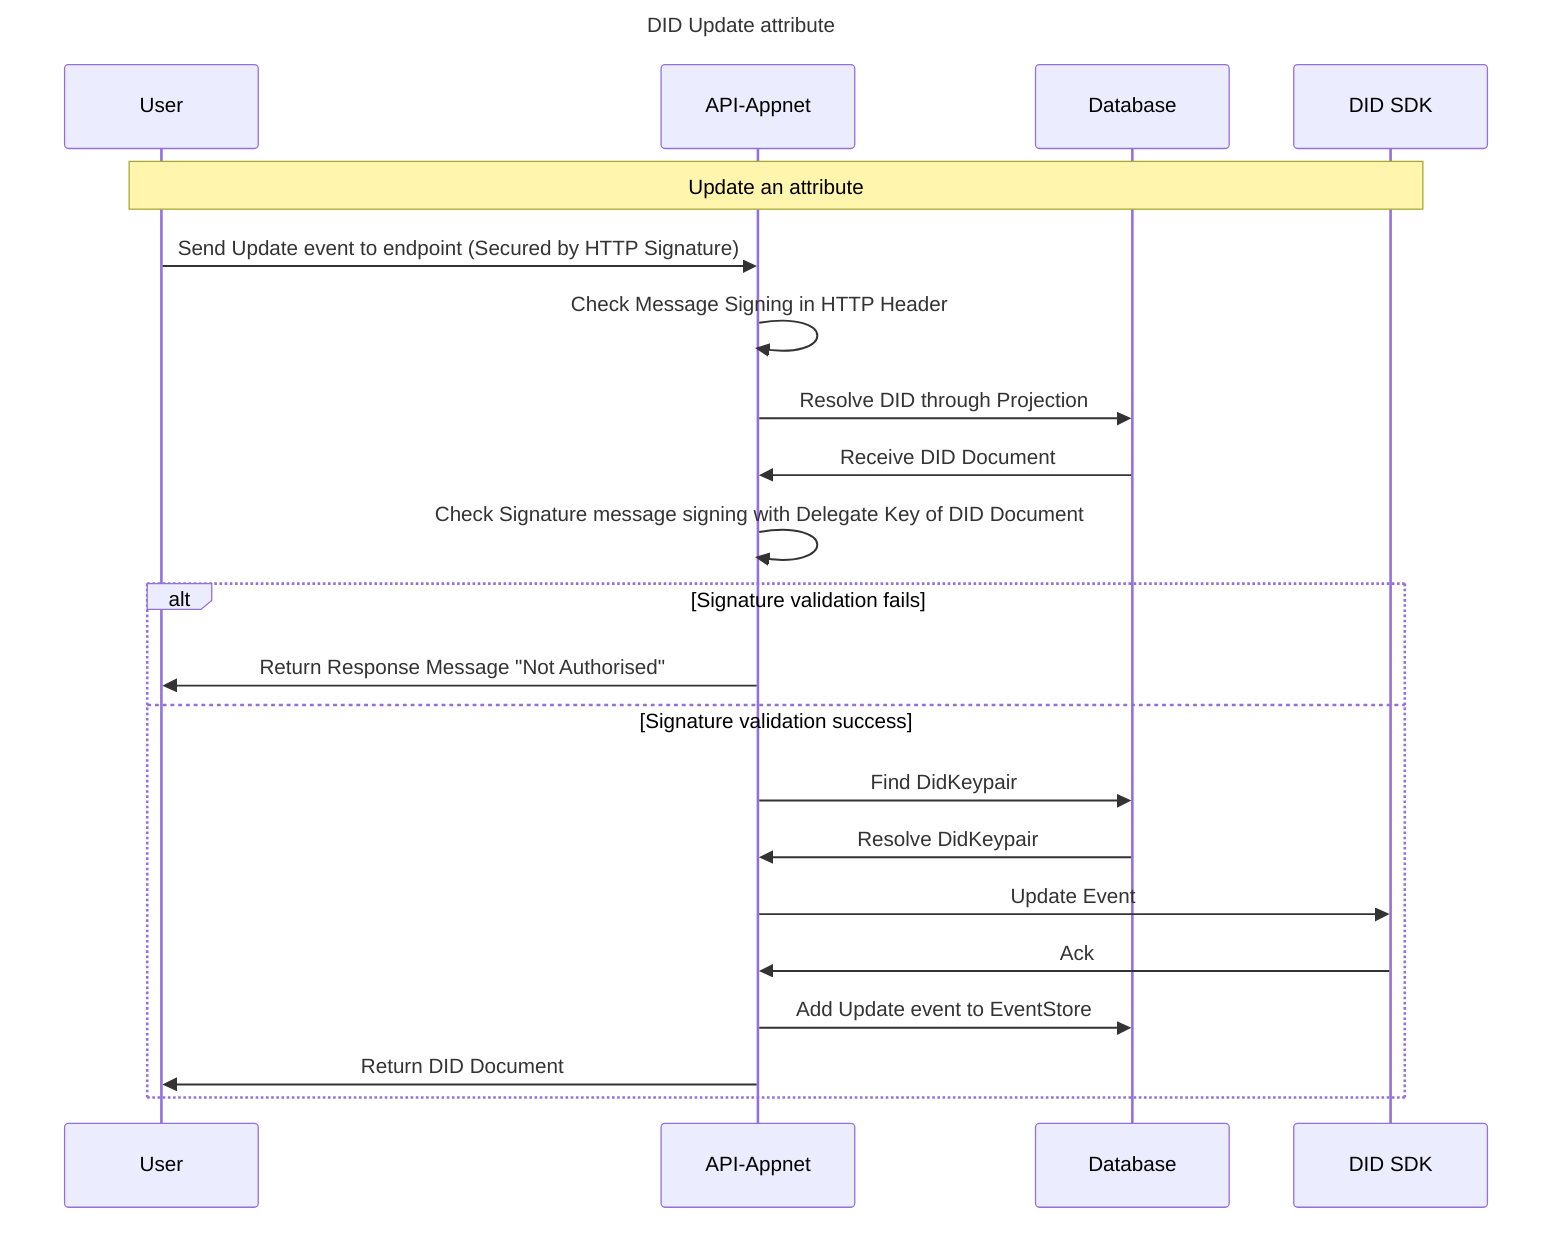 sequenceDiagram
Title: DID Update attribute

participant Subject as User
participant API as API-Appnet
participant Database as Database
participant DIDSDK as DID SDK

note over Subject,DIDSDK: Update an attribute
Subject ->> API: Send Update event to endpoint (Secured by HTTP Signature)
API ->> API: Check Message Signing in HTTP Header
API ->> Database: Resolve DID through Projection
Database ->> API: Receive DID Document
API ->> API: Check Signature message signing with Delegate Key of DID Document
alt Signature validation fails
API ->> Subject: Return Response Message "Not Authorised"
else Signature validation success
API ->> Database: Find DidKeypair
Database ->> API: Resolve DidKeypair
API ->> DIDSDK: Update Event
DIDSDK ->> API: Ack
API ->> Database: Add Update event to EventStore
API ->> Subject: Return DID Document
end